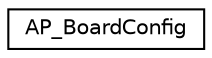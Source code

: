digraph "Graphical Class Hierarchy"
{
 // INTERACTIVE_SVG=YES
  edge [fontname="Helvetica",fontsize="10",labelfontname="Helvetica",labelfontsize="10"];
  node [fontname="Helvetica",fontsize="10",shape=record];
  rankdir="LR";
  Node1 [label="AP_BoardConfig",height=0.2,width=0.4,color="black", fillcolor="white", style="filled",URL="$classAP__BoardConfig.html"];
}
